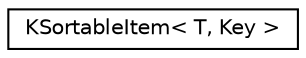 digraph "Graphical Class Hierarchy"
{
  edge [fontname="Helvetica",fontsize="10",labelfontname="Helvetica",labelfontsize="10"];
  node [fontname="Helvetica",fontsize="10",shape=record];
  rankdir="LR";
  Node0 [label="KSortableItem\< T, Key \>",height=0.2,width=0.4,color="black", fillcolor="white", style="filled",URL="$classKSortableItem.html",tooltip="KSortableItem is a QPair that provides several operators for sorting. "];
}
